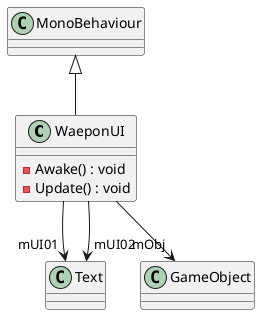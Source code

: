 @startuml
class WaeponUI {
    - Awake() : void
    - Update() : void
}
MonoBehaviour <|-- WaeponUI
WaeponUI --> "mUI01" Text
WaeponUI --> "mUI02" Text
WaeponUI --> "mObj" GameObject
@enduml
